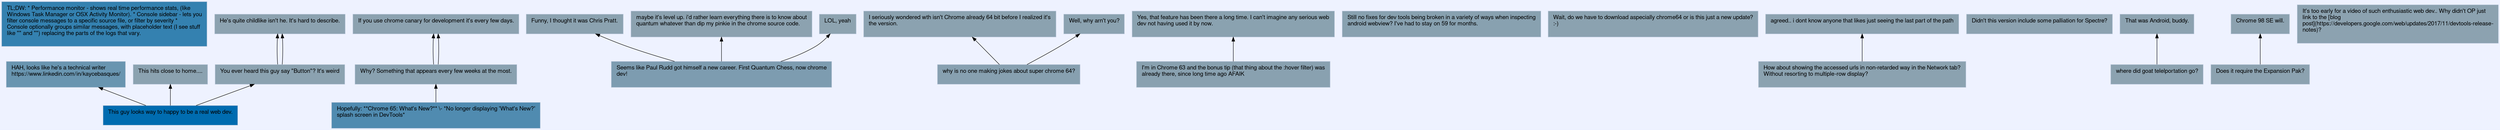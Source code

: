 digraph {
	node [color="#B7C5D9" fillcolor="#D6DAF0" fontname="helvetica, open-sans" shape=rectangle style=filled]
	edge [dir=back]
	bgcolor="#eef2ff" fontname="helvetica, open-sans" splines=true
	dt83jga [label=<<TABLE ALIGN="LEFT" BORDER="0"><TR><TD BALIGN="LEFT"><FONT>TL;DW: * Performance monitor - shows real time performance stats, (like<BR/>Windows Task Manager or OSX Activity Monitor). * Console sidebar - lets you<BR/>filter console messages to a specific source file, or filter by severity *<BR/>Console optionally groups similar messages, with placeholder text (I see stuff<BR/>like "" and "") replacing the parts of the logs that vary.<BR/><BR/></FONT></TD></TR></TABLE>>]
	dt83jga [fillcolor="0.5638888888888889 0.7 0.69"]
	dt81ibg [label=<<TABLE ALIGN="LEFT" BORDER="0"><TR><TD BALIGN="LEFT"><FONT>This guy looks way to happy to be a real web dev.<BR/><BR/></FONT></TD></TR></TABLE>>]
	dt81ibg [fillcolor="0.5638888888888889 1.0 0.69"]
	dt851pe -> dt81ibg
	dt851pe [label=<<TABLE ALIGN="LEFT" BORDER="0"><TR><TD BALIGN="LEFT"><FONT>HAH, looks like he's a technical writer<BR/>https://www.linkedin.com/in/kaycebasques/<BR/><BR/></FONT></TD></TR></TABLE>>]
	dt851pe [fillcolor="0.5638888888888889 0.40476190476190477 0.69"]
	dt8fw3m -> dt81ibg
	dt8fw3m [label=<<TABLE ALIGN="LEFT" BORDER="0"><TR><TD BALIGN="LEFT"><FONT>This hits close to home....<BR/><BR/></FONT></TD></TR></TABLE>>]
	dt8fw3m [fillcolor="0.5638888888888889 0.20952380952380953 0.69"]
	dt8k3ru -> dt81ibg
	dt8k3ru [label=<<TABLE ALIGN="LEFT" BORDER="0"><TR><TD BALIGN="LEFT"><FONT>You ever heard this guy say "Button"? It's weird<BR/><BR/></FONT></TD></TR></TABLE>>]
	dt8k3ru [fillcolor="0.5638888888888889 0.20952380952380953 0.69"]
	dt8lnga -> dt8k3ru
	dt8lnga [label=<<TABLE ALIGN="LEFT" BORDER="0"><TR><TD BALIGN="LEFT"><FONT>He's quite childlike isn't he. It's hard to describe.<BR/><BR/></FONT></TD></TR></TABLE>>]
	dt8lnga [fillcolor="0.5638888888888889 0.20476190476190478 0.69"]
	dt8bvxw [label=<<TABLE ALIGN="LEFT" BORDER="0"><TR><TD BALIGN="LEFT"><FONT>Hopefully: **Chrome 65: What's New?** \- *No longer displaying 'What's New?'<BR/>splash screen in DevTools*<BR/><BR/></FONT></TD></TR></TABLE>>]
	dt8bvxw [fillcolor="0.5638888888888889 0.5428571428571429 0.69"]
	dt8k3vb -> dt8bvxw
	dt8k3vb [label=<<TABLE ALIGN="LEFT" BORDER="0"><TR><TD BALIGN="LEFT"><FONT>Why? Something that appears every few weeks at the most.<BR/><BR/></FONT></TD></TR></TABLE>>]
	dt8k3vb [fillcolor="0.5638888888888889 0.22380952380952382 0.69"]
	dt8lz5l -> dt8k3vb
	dt8lz5l [label=<<TABLE ALIGN="LEFT" BORDER="0"><TR><TD BALIGN="LEFT"><FONT>If you use chrome canary for development it's every few days.<BR/><BR/></FONT></TD></TR></TABLE>>]
	dt8lz5l [fillcolor="0.5638888888888889 0.20476190476190478 0.69"]
	dt7yu01 [label=<<TABLE ALIGN="LEFT" BORDER="0"><TR><TD BALIGN="LEFT"><FONT>Seems like Paul Rudd got himself a new career. First Quantum Chess, now chrome<BR/>dev!<BR/><BR/></FONT></TD></TR></TABLE>>]
	dt7yu01 [fillcolor="0.5638888888888889 0.2904761904761905 0.69"]
	dt8dnyk -> dt7yu01
	dt8dnyk [label=<<TABLE ALIGN="LEFT" BORDER="0"><TR><TD BALIGN="LEFT"><FONT>Funny, I thought it was Chris Pratt.<BR/><BR/></FONT></TD></TR></TABLE>>]
	dt8dnyk [fillcolor="0.5638888888888889 0.20952380952380953 0.69"]
	dt85tuq -> dt7yu01
	dt85tuq [label=<<TABLE ALIGN="LEFT" BORDER="0"><TR><TD BALIGN="LEFT"><FONT>maybe it's level up. i'd rather learn everything there is to know about<BR/>quantum whatever than dip my pinkie in the chrome source code.<BR/><BR/></FONT></TD></TR></TABLE>>]
	dt85tuq [fillcolor="0.5638888888888889 0.20476190476190478 0.69"]
	dt7yxvx -> dt7yu01
	dt7yxvx [label=<<TABLE ALIGN="LEFT" BORDER="0"><TR><TD BALIGN="LEFT"><FONT>LOL, yeah<BR/><BR/></FONT></TD></TR></TABLE>>]
	dt7yxvx [fillcolor="0.5638888888888889 0.2 0.69"]
	dt8cb32 [label=<<TABLE ALIGN="LEFT" BORDER="0"><TR><TD BALIGN="LEFT"><FONT>why is no one making jokes about super chrome 64?<BR/><BR/></FONT></TD></TR></TABLE>>]
	dt8cb32 [fillcolor="0.5638888888888889 0.23333333333333334 0.69"]
	dt8gkwv -> dt8cb32
	dt8gkwv [label=<<TABLE ALIGN="LEFT" BORDER="0"><TR><TD BALIGN="LEFT"><FONT>I seriously wondered wth isn't Chrome already 64 bit before I realized it's<BR/>the version.<BR/><BR/></FONT></TD></TR></TABLE>>]
	dt8gkwv [fillcolor="0.5638888888888889 0.20952380952380953 0.69"]
	dt8jki8 -> dt8cb32
	dt8jki8 [label=<<TABLE ALIGN="LEFT" BORDER="0"><TR><TD BALIGN="LEFT"><FONT>Well, why arn't you?<BR/><BR/></FONT></TD></TR></TABLE>>]
	dt8jki8 [fillcolor="0.5638888888888889 0.20952380952380953 0.69"]
	dt8a2i6 [label=<<TABLE ALIGN="LEFT" BORDER="0"><TR><TD BALIGN="LEFT"><FONT>I'm in Chrome 63 and the bonus tip (that thing about the :hover filter) was<BR/>already there, since long time ago AFAIK<BR/><BR/></FONT></TD></TR></TABLE>>]
	dt8a2i6 [fillcolor="0.5638888888888889 0.21904761904761905 0.69"]
	dt8cvhk -> dt8a2i6
	dt8cvhk [label=<<TABLE ALIGN="LEFT" BORDER="0"><TR><TD BALIGN="LEFT"><FONT>Yes, that feature has been there a long time. I can't imagine any serious web<BR/>dev not having used it by now.<BR/><BR/></FONT></TD></TR></TABLE>>]
	dt8cvhk [fillcolor="0.5638888888888889 0.2142857142857143 0.69"]
	dt86kth [label=<<TABLE ALIGN="LEFT" BORDER="0"><TR><TD BALIGN="LEFT"><FONT>Still no fixes for dev tools being broken in a variety of ways when inspecting<BR/>android webview? I've had to stay on 59 for months.<BR/><BR/></FONT></TD></TR></TABLE>>]
	dt86kth [fillcolor="0.5638888888888889 0.2285714285714286 0.69"]
	dt8b0x7 [label=<<TABLE ALIGN="LEFT" BORDER="0"><TR><TD BALIGN="LEFT"><FONT>Wait, do we have to download aspecially chrome64 or is this just a new update?<BR/>:-)<BR/><BR/></FONT></TD></TR></TABLE>>]
	dt8b0x7 [fillcolor="0.5638888888888889 0.20952380952380953 0.69"]
	dt8dfi0 [label=<<TABLE ALIGN="LEFT" BORDER="0"><TR><TD BALIGN="LEFT"><FONT>How about showing the accessed urls in non-retarded way in the Network tab?<BR/>Without resorting to multiple-row display?<BR/><BR/></FONT></TD></TR></TABLE>>]
	dt8dfi0 [fillcolor="0.5638888888888889 0.20952380952380953 0.69"]
	dt8frpu -> dt8dfi0
	dt8frpu [label=<<TABLE ALIGN="LEFT" BORDER="0"><TR><TD BALIGN="LEFT"><FONT>agreed.. i dont know anyone that likes just seeing the last part of the path<BR/><BR/></FONT></TD></TR></TABLE>>]
	dt8frpu [fillcolor="0.5638888888888889 0.20476190476190478 0.69"]
	dt8ex5b [label=<<TABLE ALIGN="LEFT" BORDER="0"><TR><TD BALIGN="LEFT"><FONT>Didn't this version include some palliation for Spectre?<BR/><BR/></FONT></TD></TR></TABLE>>]
	dt8ex5b [fillcolor="0.5638888888888889 0.20476190476190478 0.69"]
	dt8fhxt [label=<<TABLE ALIGN="LEFT" BORDER="0"><TR><TD BALIGN="LEFT"><FONT>where did goat telelportation go?<BR/><BR/></FONT></TD></TR></TABLE>>]
	dt8fhxt [fillcolor="0.5638888888888889 0.20476190476190478 0.69"]
	dt8jqhp -> dt8fhxt
	dt8jqhp [label=<<TABLE ALIGN="LEFT" BORDER="0"><TR><TD BALIGN="LEFT"><FONT>That was Android, buddy.<BR/><BR/></FONT></TD></TR></TABLE>>]
	dt8jqhp [fillcolor="0.5638888888888889 0.20476190476190478 0.69"]
	dt8gqz3 [label=<<TABLE ALIGN="LEFT" BORDER="0"><TR><TD BALIGN="LEFT"><FONT>Does it require the Expansion Pak?<BR/><BR/></FONT></TD></TR></TABLE>>]
	dt8gqz3 [fillcolor="0.5638888888888889 0.20476190476190478 0.69"]
	dt8jrrd -> dt8gqz3
	dt8jrrd [label=<<TABLE ALIGN="LEFT" BORDER="0"><TR><TD BALIGN="LEFT"><FONT>Chrome 98 SE will.<BR/><BR/></FONT></TD></TR></TABLE>>]
	dt8jrrd [fillcolor="0.5638888888888889 0.20476190476190478 0.69"]
	dt876cg [label=<<TABLE ALIGN="LEFT" BORDER="0"><TR><TD BALIGN="LEFT"><FONT>It's too early for a video of such enthusiastic web dev.. Why didn't OP just<BR/>link to the [blog<BR/>post](https://developers.google.com/web/updates/2017/11/devtools-release-<BR/>notes)?<BR/><BR/></FONT></TD></TR></TABLE>>]
	dt876cg [fillcolor="0.5638888888888889 0.20476190476190478 0.69"]
	dt851pe [label=<<TABLE ALIGN="LEFT" BORDER="0"><TR><TD BALIGN="LEFT"><FONT>HAH, looks like he's a technical writer<BR/>https://www.linkedin.com/in/kaycebasques/<BR/><BR/></FONT></TD></TR></TABLE>>]
	dt851pe [fillcolor="0.5638888888888889 0.40476190476190477 0.69"]
	dt8fw3m [label=<<TABLE ALIGN="LEFT" BORDER="0"><TR><TD BALIGN="LEFT"><FONT>This hits close to home....<BR/><BR/></FONT></TD></TR></TABLE>>]
	dt8fw3m [fillcolor="0.5638888888888889 0.20952380952380953 0.69"]
	dt8k3ru [label=<<TABLE ALIGN="LEFT" BORDER="0"><TR><TD BALIGN="LEFT"><FONT>You ever heard this guy say "Button"? It's weird<BR/><BR/></FONT></TD></TR></TABLE>>]
	dt8k3ru [fillcolor="0.5638888888888889 0.20952380952380953 0.69"]
	dt8lnga -> dt8k3ru
	dt8lnga [label=<<TABLE ALIGN="LEFT" BORDER="0"><TR><TD BALIGN="LEFT"><FONT>He's quite childlike isn't he. It's hard to describe.<BR/><BR/></FONT></TD></TR></TABLE>>]
	dt8lnga [fillcolor="0.5638888888888889 0.20476190476190478 0.69"]
	dt8k3vb [label=<<TABLE ALIGN="LEFT" BORDER="0"><TR><TD BALIGN="LEFT"><FONT>Why? Something that appears every few weeks at the most.<BR/><BR/></FONT></TD></TR></TABLE>>]
	dt8k3vb [fillcolor="0.5638888888888889 0.22380952380952382 0.69"]
	dt8lz5l -> dt8k3vb
	dt8lz5l [label=<<TABLE ALIGN="LEFT" BORDER="0"><TR><TD BALIGN="LEFT"><FONT>If you use chrome canary for development it's every few days.<BR/><BR/></FONT></TD></TR></TABLE>>]
	dt8lz5l [fillcolor="0.5638888888888889 0.20476190476190478 0.69"]
	dt8dnyk [label=<<TABLE ALIGN="LEFT" BORDER="0"><TR><TD BALIGN="LEFT"><FONT>Funny, I thought it was Chris Pratt.<BR/><BR/></FONT></TD></TR></TABLE>>]
	dt8dnyk [fillcolor="0.5638888888888889 0.20952380952380953 0.69"]
	dt85tuq [label=<<TABLE ALIGN="LEFT" BORDER="0"><TR><TD BALIGN="LEFT"><FONT>maybe it's level up. i'd rather learn everything there is to know about<BR/>quantum whatever than dip my pinkie in the chrome source code.<BR/><BR/></FONT></TD></TR></TABLE>>]
	dt85tuq [fillcolor="0.5638888888888889 0.20476190476190478 0.69"]
	dt7yxvx [label=<<TABLE ALIGN="LEFT" BORDER="0"><TR><TD BALIGN="LEFT"><FONT>LOL, yeah<BR/><BR/></FONT></TD></TR></TABLE>>]
	dt7yxvx [fillcolor="0.5638888888888889 0.2 0.69"]
	dt8gkwv [label=<<TABLE ALIGN="LEFT" BORDER="0"><TR><TD BALIGN="LEFT"><FONT>I seriously wondered wth isn't Chrome already 64 bit before I realized it's<BR/>the version.<BR/><BR/></FONT></TD></TR></TABLE>>]
	dt8gkwv [fillcolor="0.5638888888888889 0.20952380952380953 0.69"]
	dt8jki8 [label=<<TABLE ALIGN="LEFT" BORDER="0"><TR><TD BALIGN="LEFT"><FONT>Well, why arn't you?<BR/><BR/></FONT></TD></TR></TABLE>>]
	dt8jki8 [fillcolor="0.5638888888888889 0.20952380952380953 0.69"]
	dt8cvhk [label=<<TABLE ALIGN="LEFT" BORDER="0"><TR><TD BALIGN="LEFT"><FONT>Yes, that feature has been there a long time. I can't imagine any serious web<BR/>dev not having used it by now.<BR/><BR/></FONT></TD></TR></TABLE>>]
	dt8cvhk [fillcolor="0.5638888888888889 0.2142857142857143 0.69"]
	dt8frpu [label=<<TABLE ALIGN="LEFT" BORDER="0"><TR><TD BALIGN="LEFT"><FONT>agreed.. i dont know anyone that likes just seeing the last part of the path<BR/><BR/></FONT></TD></TR></TABLE>>]
	dt8frpu [fillcolor="0.5638888888888889 0.20476190476190478 0.69"]
	dt8jqhp [label=<<TABLE ALIGN="LEFT" BORDER="0"><TR><TD BALIGN="LEFT"><FONT>That was Android, buddy.<BR/><BR/></FONT></TD></TR></TABLE>>]
	dt8jqhp [fillcolor="0.5638888888888889 0.20476190476190478 0.69"]
	dt8jrrd [label=<<TABLE ALIGN="LEFT" BORDER="0"><TR><TD BALIGN="LEFT"><FONT>Chrome 98 SE will.<BR/><BR/></FONT></TD></TR></TABLE>>]
	dt8jrrd [fillcolor="0.5638888888888889 0.20476190476190478 0.69"]
	dt8lnga [label=<<TABLE ALIGN="LEFT" BORDER="0"><TR><TD BALIGN="LEFT"><FONT>He's quite childlike isn't he. It's hard to describe.<BR/><BR/></FONT></TD></TR></TABLE>>]
	dt8lnga [fillcolor="0.5638888888888889 0.20476190476190478 0.69"]
	dt8lz5l [label=<<TABLE ALIGN="LEFT" BORDER="0"><TR><TD BALIGN="LEFT"><FONT>If you use chrome canary for development it's every few days.<BR/><BR/></FONT></TD></TR></TABLE>>]
	dt8lz5l [fillcolor="0.5638888888888889 0.20476190476190478 0.69"]
}
